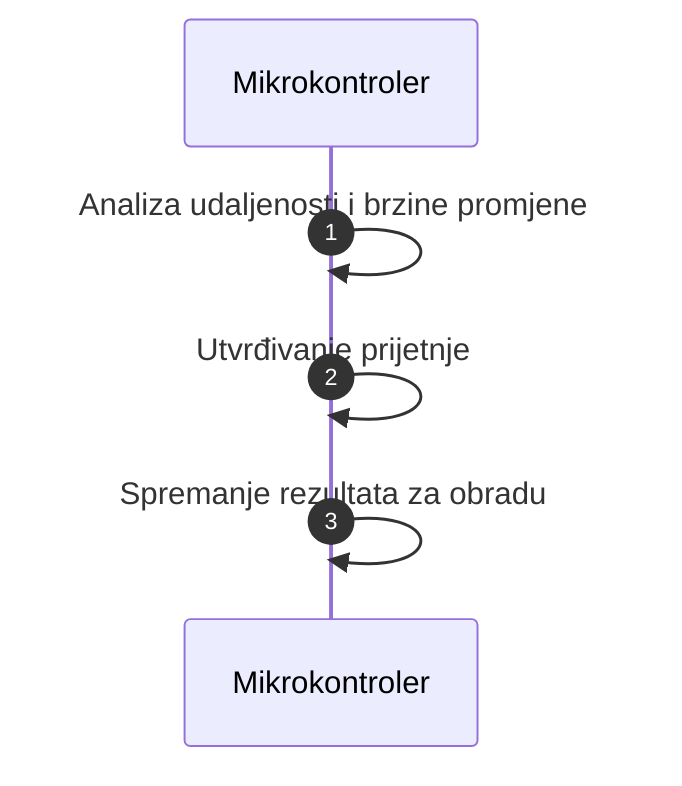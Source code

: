 sequenceDiagram
    autonumber
    participant MCU as Mikrokontroler

    MCU->>MCU: Analiza udaljenosti i brzine promjene
    MCU->>MCU: Utvrđivanje prijetnje
    MCU->>MCU: Spremanje rezultata za obradu